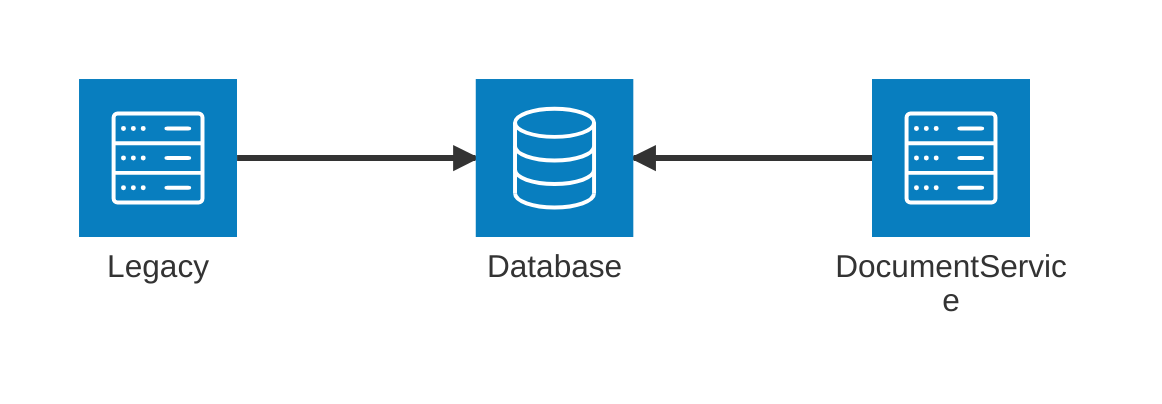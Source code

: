 architecture-beta
    service legacy(server)[Legacy]
    service documentService(server)[DocumentService]
    service database(database)[Database]

    legacy:R --> L:database
    database:R <-- L:documentService